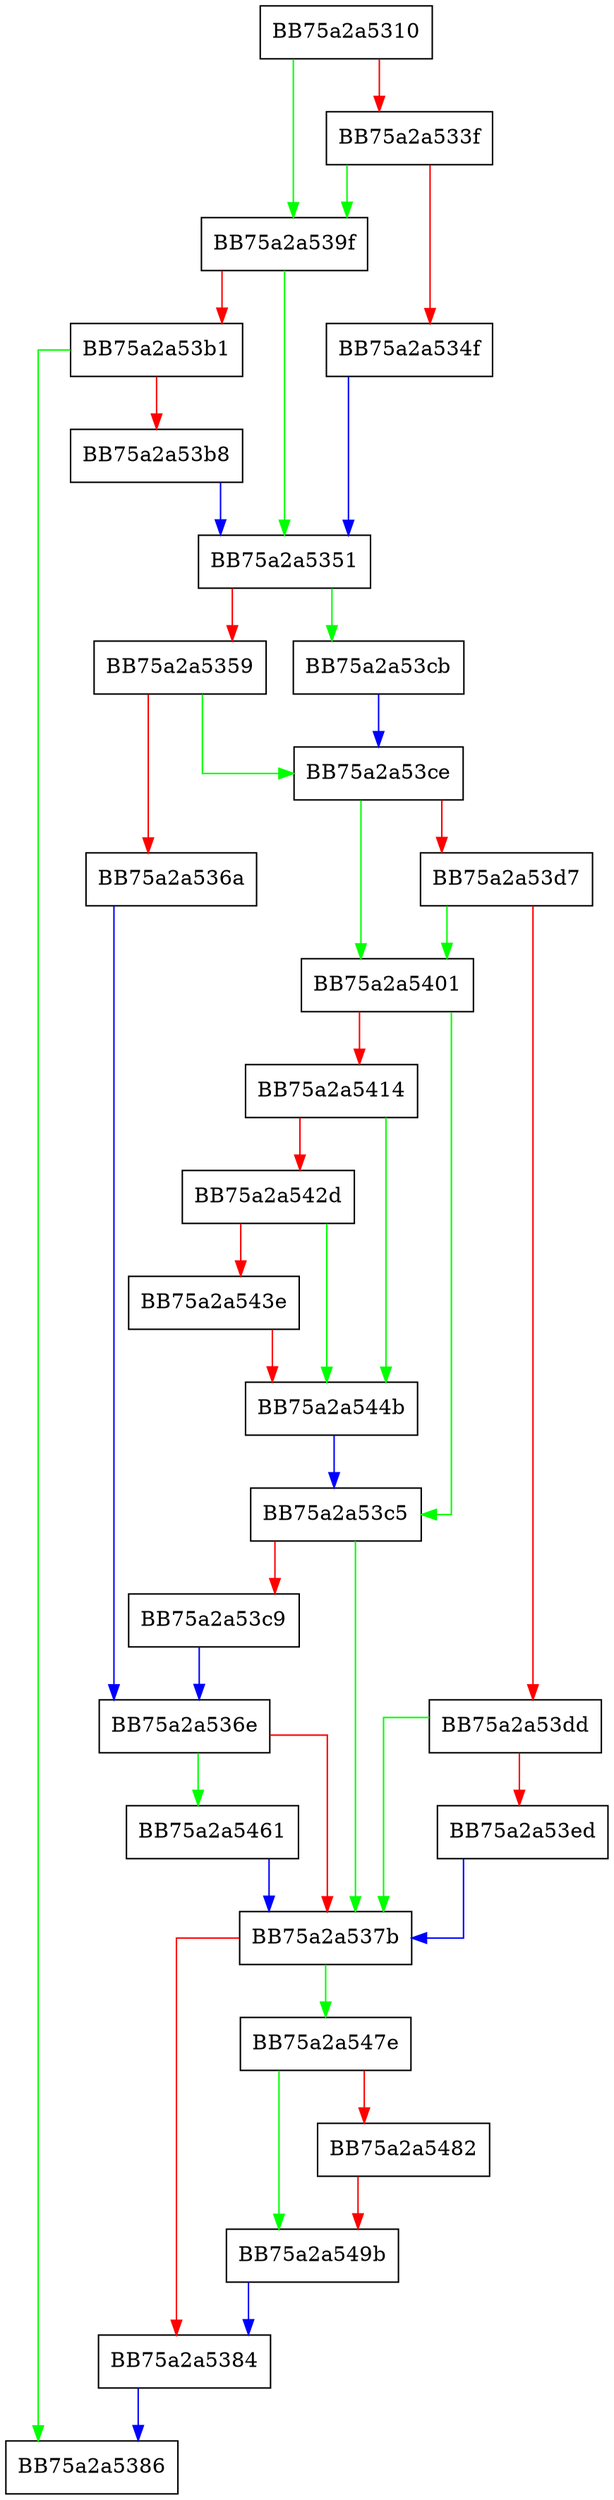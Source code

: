 digraph walIndexReadHdr {
  node [shape="box"];
  graph [splines=ortho];
  BB75a2a5310 -> BB75a2a539f [color="green"];
  BB75a2a5310 -> BB75a2a533f [color="red"];
  BB75a2a533f -> BB75a2a539f [color="green"];
  BB75a2a533f -> BB75a2a534f [color="red"];
  BB75a2a534f -> BB75a2a5351 [color="blue"];
  BB75a2a5351 -> BB75a2a53cb [color="green"];
  BB75a2a5351 -> BB75a2a5359 [color="red"];
  BB75a2a5359 -> BB75a2a53ce [color="green"];
  BB75a2a5359 -> BB75a2a536a [color="red"];
  BB75a2a536a -> BB75a2a536e [color="blue"];
  BB75a2a536e -> BB75a2a5461 [color="green"];
  BB75a2a536e -> BB75a2a537b [color="red"];
  BB75a2a537b -> BB75a2a547e [color="green"];
  BB75a2a537b -> BB75a2a5384 [color="red"];
  BB75a2a5384 -> BB75a2a5386 [color="blue"];
  BB75a2a539f -> BB75a2a5351 [color="green"];
  BB75a2a539f -> BB75a2a53b1 [color="red"];
  BB75a2a53b1 -> BB75a2a5386 [color="green"];
  BB75a2a53b1 -> BB75a2a53b8 [color="red"];
  BB75a2a53b8 -> BB75a2a5351 [color="blue"];
  BB75a2a53c5 -> BB75a2a537b [color="green"];
  BB75a2a53c5 -> BB75a2a53c9 [color="red"];
  BB75a2a53c9 -> BB75a2a536e [color="blue"];
  BB75a2a53cb -> BB75a2a53ce [color="blue"];
  BB75a2a53ce -> BB75a2a5401 [color="green"];
  BB75a2a53ce -> BB75a2a53d7 [color="red"];
  BB75a2a53d7 -> BB75a2a5401 [color="green"];
  BB75a2a53d7 -> BB75a2a53dd [color="red"];
  BB75a2a53dd -> BB75a2a537b [color="green"];
  BB75a2a53dd -> BB75a2a53ed [color="red"];
  BB75a2a53ed -> BB75a2a537b [color="blue"];
  BB75a2a5401 -> BB75a2a53c5 [color="green"];
  BB75a2a5401 -> BB75a2a5414 [color="red"];
  BB75a2a5414 -> BB75a2a544b [color="green"];
  BB75a2a5414 -> BB75a2a542d [color="red"];
  BB75a2a542d -> BB75a2a544b [color="green"];
  BB75a2a542d -> BB75a2a543e [color="red"];
  BB75a2a543e -> BB75a2a544b [color="red"];
  BB75a2a544b -> BB75a2a53c5 [color="blue"];
  BB75a2a5461 -> BB75a2a537b [color="blue"];
  BB75a2a547e -> BB75a2a549b [color="green"];
  BB75a2a547e -> BB75a2a5482 [color="red"];
  BB75a2a5482 -> BB75a2a549b [color="red"];
  BB75a2a549b -> BB75a2a5384 [color="blue"];
}